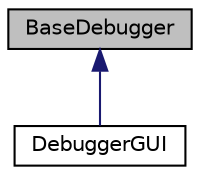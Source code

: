 digraph "BaseDebugger"
{
  edge [fontname="Helvetica",fontsize="10",labelfontname="Helvetica",labelfontsize="10"];
  node [fontname="Helvetica",fontsize="10",shape=record];
  Node1 [label="BaseDebugger",height=0.2,width=0.4,color="black", fillcolor="grey75", style="filled", fontcolor="black"];
  Node1 -> Node2 [dir="back",color="midnightblue",fontsize="10",style="solid",fontname="Helvetica"];
  Node2 [label="DebuggerGUI",height=0.2,width=0.4,color="black", fillcolor="white", style="filled",URL="$d0/dba/class_debugger_g_u_i.html"];
}
